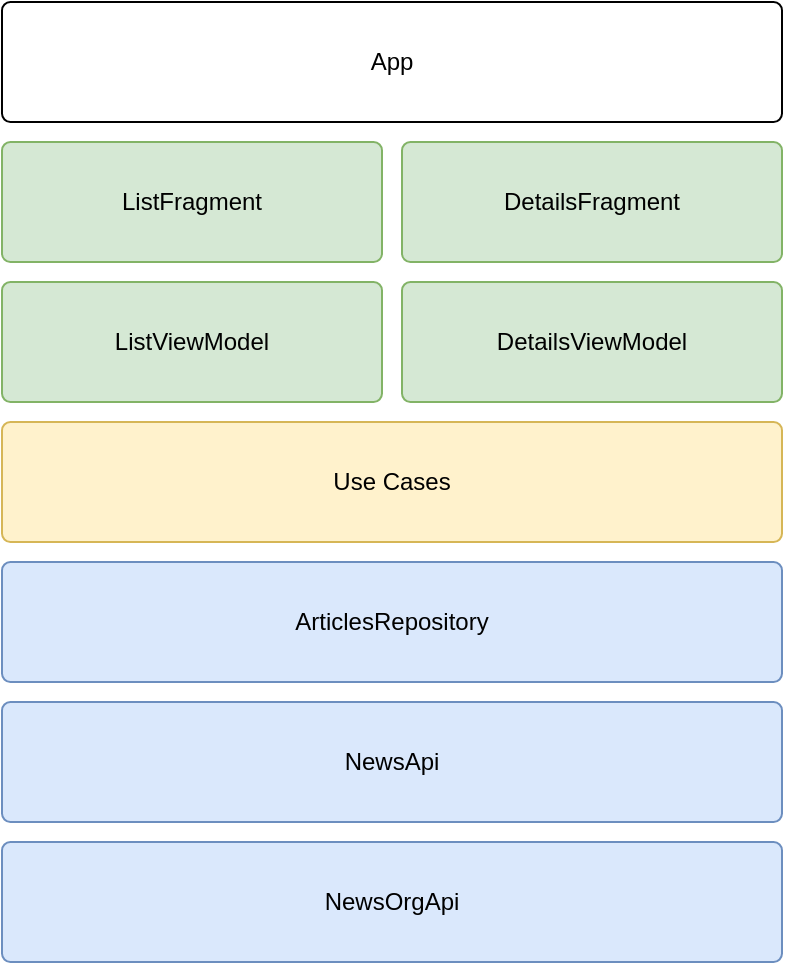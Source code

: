 <mxfile version="12.9.13" type="device"><diagram id="AauiQk1AfxnP6Q4dyVOe" name="Page-1"><mxGraphModel dx="1106" dy="1003" grid="1" gridSize="10" guides="1" tooltips="1" connect="1" arrows="1" fold="1" page="1" pageScale="1" pageWidth="827" pageHeight="1169" math="0" shadow="0"><root><mxCell id="0"/><mxCell id="1" parent="0"/><mxCell id="QATdFI-EYe82JTh0aCNb-1" value="NewsOrgApi" style="rounded=1;whiteSpace=wrap;html=1;arcSize=7;fillColor=#dae8fc;strokeColor=#6c8ebf;" vertex="1" parent="1"><mxGeometry x="200" y="700" width="390" height="60" as="geometry"/></mxCell><mxCell id="QATdFI-EYe82JTh0aCNb-2" value="App" style="rounded=1;whiteSpace=wrap;html=1;arcSize=7;" vertex="1" parent="1"><mxGeometry x="200" y="280" width="390" height="60" as="geometry"/></mxCell><mxCell id="QATdFI-EYe82JTh0aCNb-3" value="ListFragment" style="rounded=1;whiteSpace=wrap;html=1;arcSize=7;fillColor=#d5e8d4;strokeColor=#82b366;" vertex="1" parent="1"><mxGeometry x="200" y="350" width="190" height="60" as="geometry"/></mxCell><mxCell id="QATdFI-EYe82JTh0aCNb-4" value="DetailsFragment" style="rounded=1;whiteSpace=wrap;html=1;arcSize=7;fillColor=#d5e8d4;strokeColor=#82b366;" vertex="1" parent="1"><mxGeometry x="400" y="350" width="190" height="60" as="geometry"/></mxCell><mxCell id="QATdFI-EYe82JTh0aCNb-5" value="DetailsViewModel" style="rounded=1;whiteSpace=wrap;html=1;arcSize=7;fillColor=#d5e8d4;strokeColor=#82b366;" vertex="1" parent="1"><mxGeometry x="400" y="420" width="190" height="60" as="geometry"/></mxCell><mxCell id="QATdFI-EYe82JTh0aCNb-6" value="ListViewModel" style="rounded=1;whiteSpace=wrap;html=1;arcSize=7;fillColor=#d5e8d4;strokeColor=#82b366;" vertex="1" parent="1"><mxGeometry x="200" y="420" width="190" height="60" as="geometry"/></mxCell><mxCell id="QATdFI-EYe82JTh0aCNb-7" value="Use Cases" style="rounded=1;whiteSpace=wrap;html=1;arcSize=7;fillColor=#fff2cc;strokeColor=#d6b656;" vertex="1" parent="1"><mxGeometry x="200" y="490" width="390" height="60" as="geometry"/></mxCell><mxCell id="QATdFI-EYe82JTh0aCNb-8" value="ArticlesRepository" style="rounded=1;whiteSpace=wrap;html=1;arcSize=7;fillColor=#dae8fc;strokeColor=#6c8ebf;" vertex="1" parent="1"><mxGeometry x="200" y="560" width="390" height="60" as="geometry"/></mxCell><mxCell id="QATdFI-EYe82JTh0aCNb-9" value="NewsApi" style="rounded=1;whiteSpace=wrap;html=1;arcSize=7;fillColor=#dae8fc;strokeColor=#6c8ebf;" vertex="1" parent="1"><mxGeometry x="200" y="630" width="390" height="60" as="geometry"/></mxCell></root></mxGraphModel></diagram></mxfile>